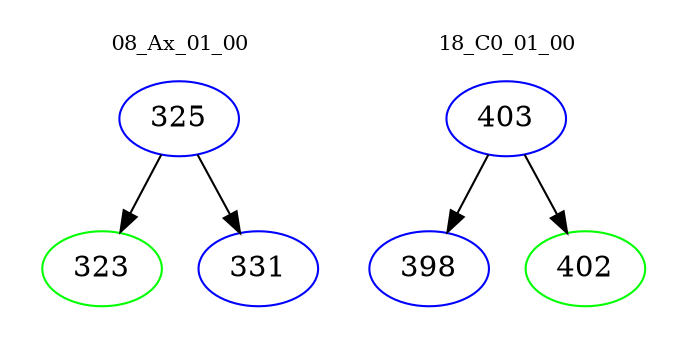 digraph{
subgraph cluster_0 {
color = white
label = "08_Ax_01_00";
fontsize=10;
T0_325 [label="325", color="blue"]
T0_325 -> T0_323 [color="black"]
T0_323 [label="323", color="green"]
T0_325 -> T0_331 [color="black"]
T0_331 [label="331", color="blue"]
}
subgraph cluster_1 {
color = white
label = "18_C0_01_00";
fontsize=10;
T1_403 [label="403", color="blue"]
T1_403 -> T1_398 [color="black"]
T1_398 [label="398", color="blue"]
T1_403 -> T1_402 [color="black"]
T1_402 [label="402", color="green"]
}
}
